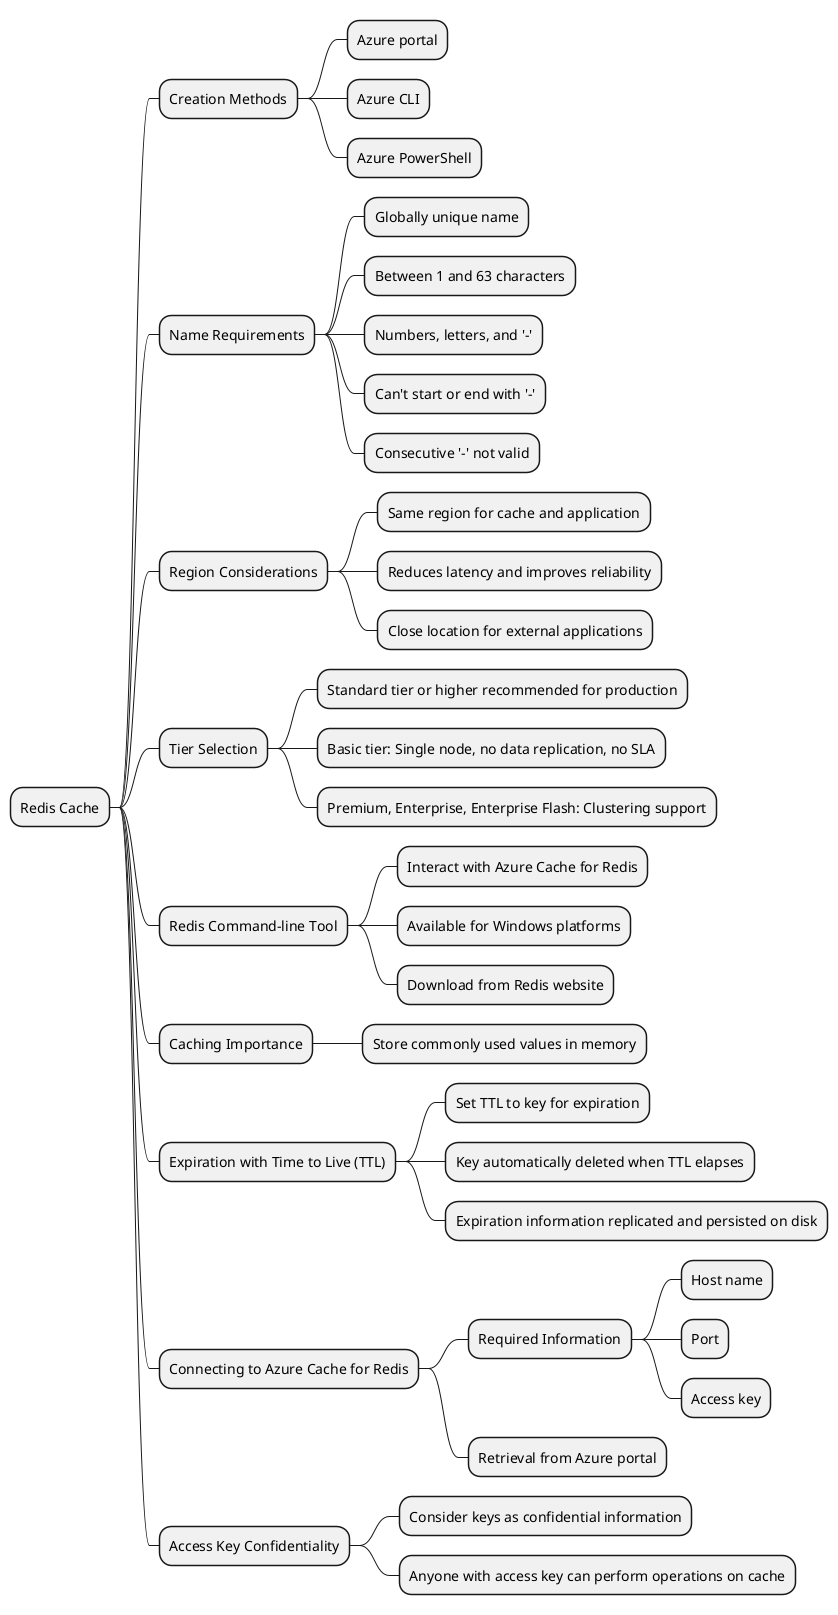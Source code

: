 @startmindmap
* Redis Cache
** Creation Methods
*** Azure portal
*** Azure CLI
*** Azure PowerShell
** Name Requirements
*** Globally unique name
*** Between 1 and 63 characters
*** Numbers, letters, and '-'
*** Can't start or end with '-'
*** Consecutive '-' not valid
** Region Considerations
*** Same region for cache and application
*** Reduces latency and improves reliability
*** Close location for external applications
** Tier Selection
*** Standard tier or higher recommended for production
*** Basic tier: Single node, no data replication, no SLA
*** Premium, Enterprise, Enterprise Flash: Clustering support
** Redis Command-line Tool
*** Interact with Azure Cache for Redis
*** Available for Windows platforms
*** Download from Redis website
** Caching Importance
*** Store commonly used values in memory
** Expiration with Time to Live (TTL)
*** Set TTL to key for expiration
*** Key automatically deleted when TTL elapses
*** Expiration information replicated and persisted on disk
** Connecting to Azure Cache for Redis
*** Required Information
**** Host name
**** Port
**** Access key
*** Retrieval from Azure portal
** Access Key Confidentiality
*** Consider keys as confidential information
*** Anyone with access key can perform operations on cache
@endmindmap
